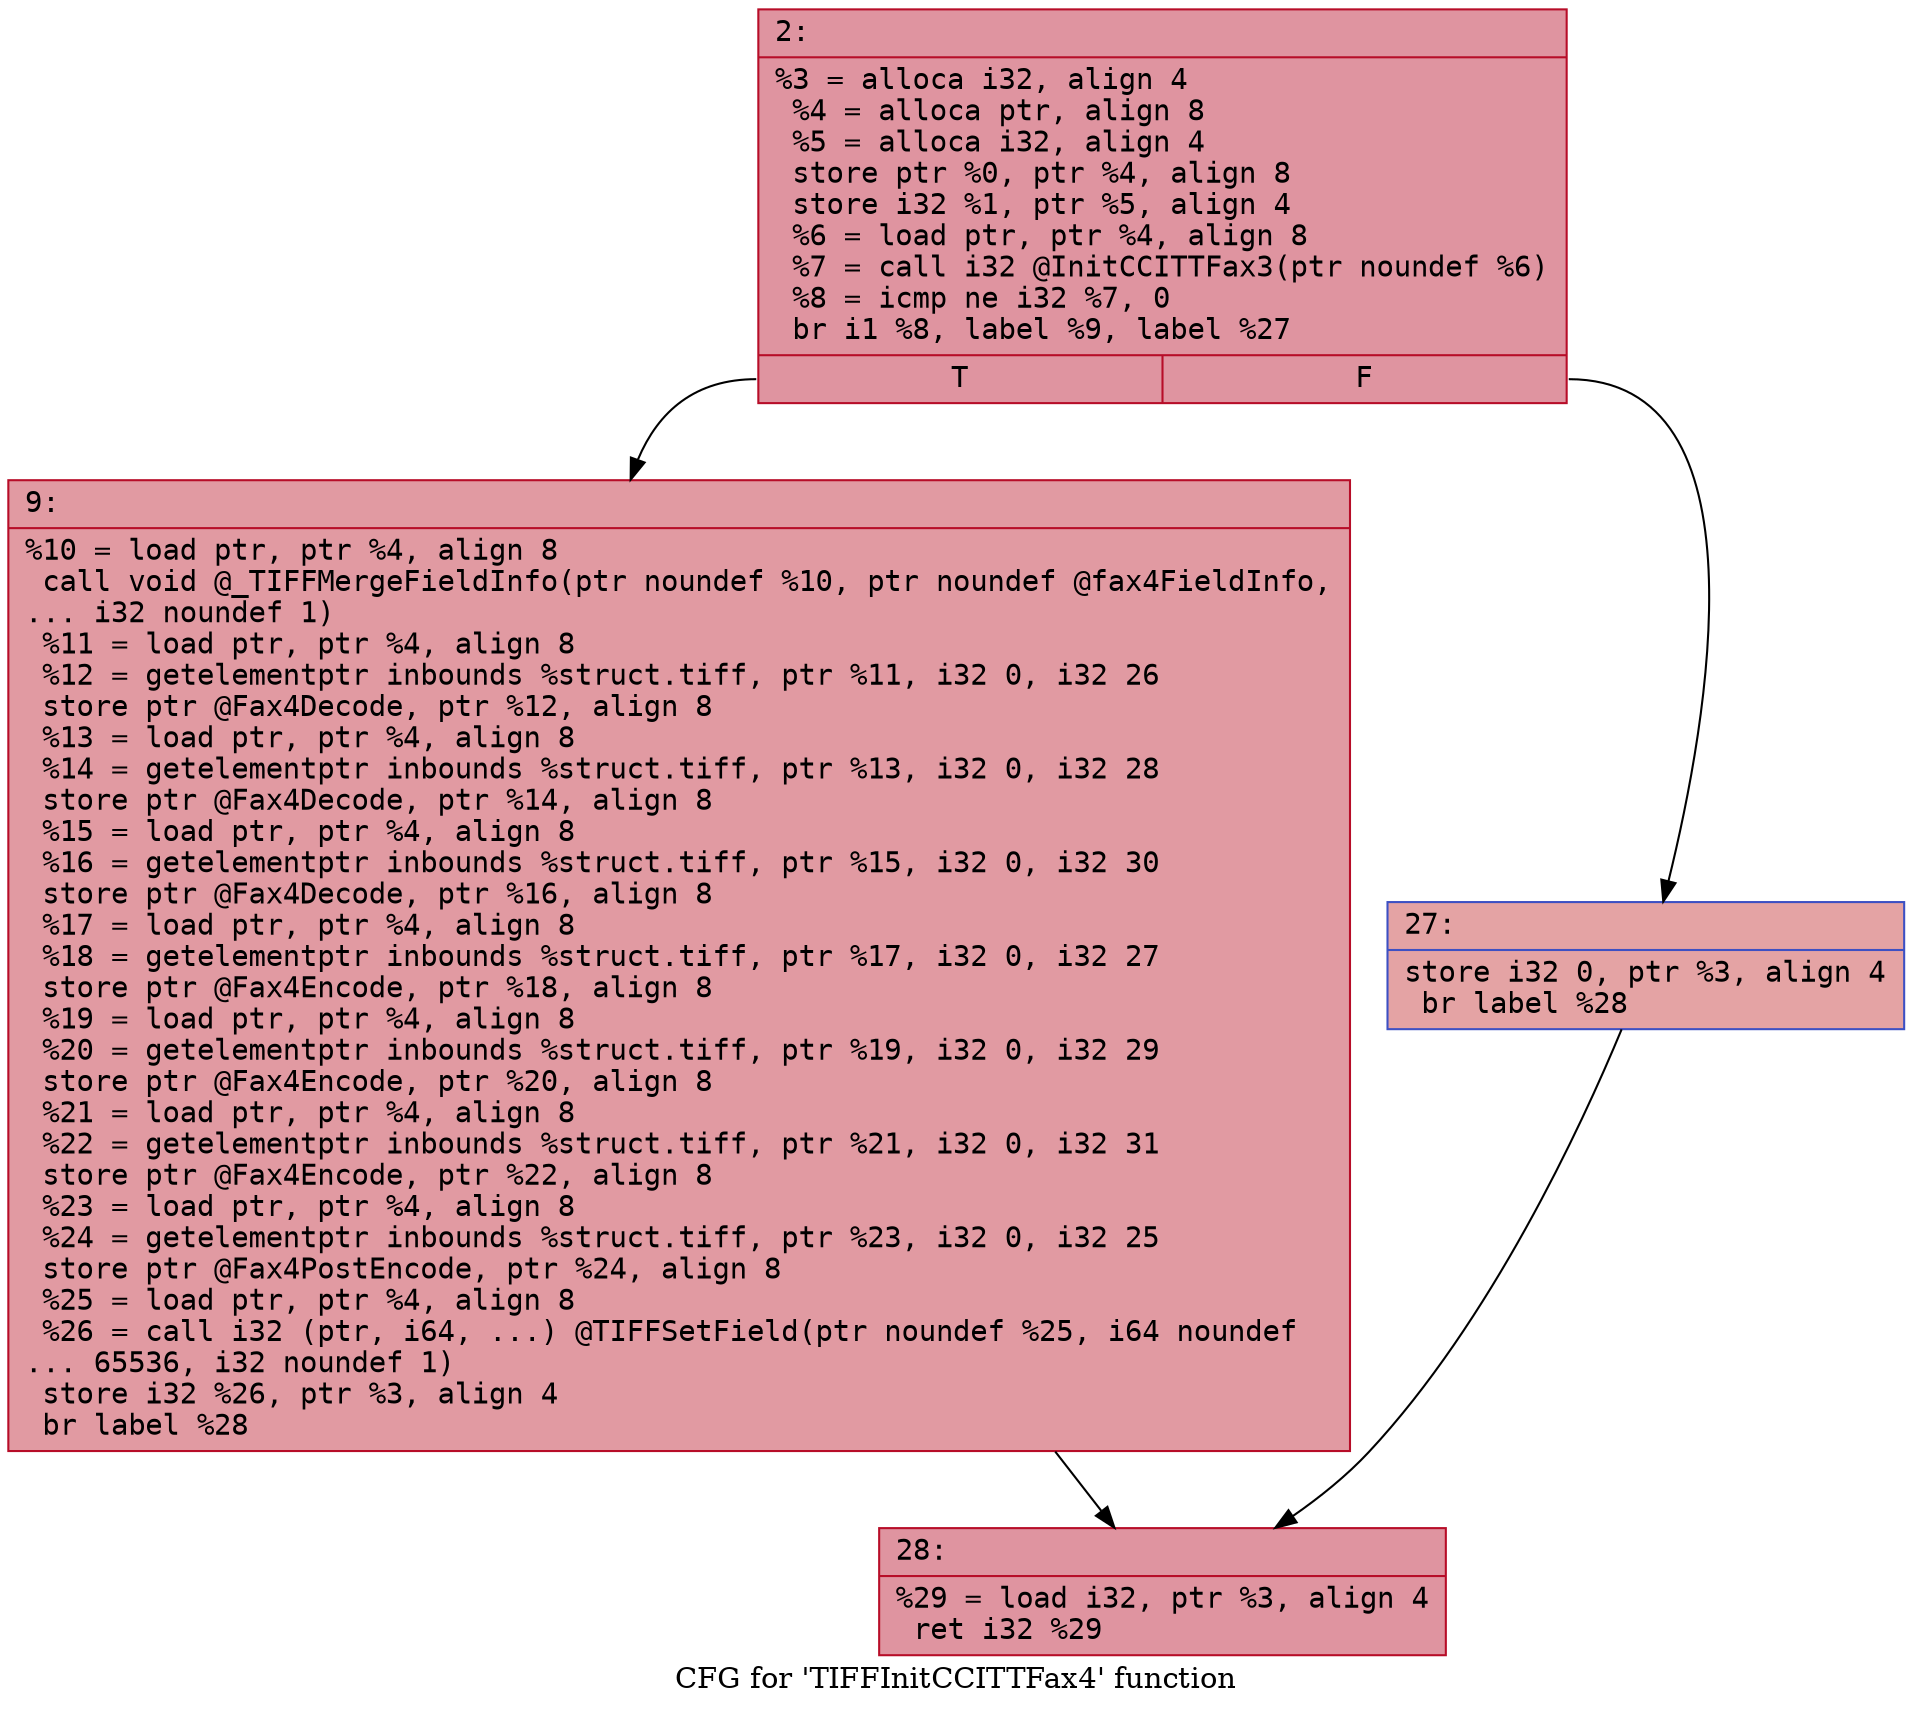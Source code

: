 digraph "CFG for 'TIFFInitCCITTFax4' function" {
	label="CFG for 'TIFFInitCCITTFax4' function";

	Node0x6000005e4050 [shape=record,color="#b70d28ff", style=filled, fillcolor="#b70d2870" fontname="Courier",label="{2:\l|  %3 = alloca i32, align 4\l  %4 = alloca ptr, align 8\l  %5 = alloca i32, align 4\l  store ptr %0, ptr %4, align 8\l  store i32 %1, ptr %5, align 4\l  %6 = load ptr, ptr %4, align 8\l  %7 = call i32 @InitCCITTFax3(ptr noundef %6)\l  %8 = icmp ne i32 %7, 0\l  br i1 %8, label %9, label %27\l|{<s0>T|<s1>F}}"];
	Node0x6000005e4050:s0 -> Node0x6000005e40a0[tooltip="2 -> 9\nProbability 62.50%" ];
	Node0x6000005e4050:s1 -> Node0x6000005e40f0[tooltip="2 -> 27\nProbability 37.50%" ];
	Node0x6000005e40a0 [shape=record,color="#b70d28ff", style=filled, fillcolor="#bb1b2c70" fontname="Courier",label="{9:\l|  %10 = load ptr, ptr %4, align 8\l  call void @_TIFFMergeFieldInfo(ptr noundef %10, ptr noundef @fax4FieldInfo,\l... i32 noundef 1)\l  %11 = load ptr, ptr %4, align 8\l  %12 = getelementptr inbounds %struct.tiff, ptr %11, i32 0, i32 26\l  store ptr @Fax4Decode, ptr %12, align 8\l  %13 = load ptr, ptr %4, align 8\l  %14 = getelementptr inbounds %struct.tiff, ptr %13, i32 0, i32 28\l  store ptr @Fax4Decode, ptr %14, align 8\l  %15 = load ptr, ptr %4, align 8\l  %16 = getelementptr inbounds %struct.tiff, ptr %15, i32 0, i32 30\l  store ptr @Fax4Decode, ptr %16, align 8\l  %17 = load ptr, ptr %4, align 8\l  %18 = getelementptr inbounds %struct.tiff, ptr %17, i32 0, i32 27\l  store ptr @Fax4Encode, ptr %18, align 8\l  %19 = load ptr, ptr %4, align 8\l  %20 = getelementptr inbounds %struct.tiff, ptr %19, i32 0, i32 29\l  store ptr @Fax4Encode, ptr %20, align 8\l  %21 = load ptr, ptr %4, align 8\l  %22 = getelementptr inbounds %struct.tiff, ptr %21, i32 0, i32 31\l  store ptr @Fax4Encode, ptr %22, align 8\l  %23 = load ptr, ptr %4, align 8\l  %24 = getelementptr inbounds %struct.tiff, ptr %23, i32 0, i32 25\l  store ptr @Fax4PostEncode, ptr %24, align 8\l  %25 = load ptr, ptr %4, align 8\l  %26 = call i32 (ptr, i64, ...) @TIFFSetField(ptr noundef %25, i64 noundef\l... 65536, i32 noundef 1)\l  store i32 %26, ptr %3, align 4\l  br label %28\l}"];
	Node0x6000005e40a0 -> Node0x6000005e4140[tooltip="9 -> 28\nProbability 100.00%" ];
	Node0x6000005e40f0 [shape=record,color="#3d50c3ff", style=filled, fillcolor="#c32e3170" fontname="Courier",label="{27:\l|  store i32 0, ptr %3, align 4\l  br label %28\l}"];
	Node0x6000005e40f0 -> Node0x6000005e4140[tooltip="27 -> 28\nProbability 100.00%" ];
	Node0x6000005e4140 [shape=record,color="#b70d28ff", style=filled, fillcolor="#b70d2870" fontname="Courier",label="{28:\l|  %29 = load i32, ptr %3, align 4\l  ret i32 %29\l}"];
}
